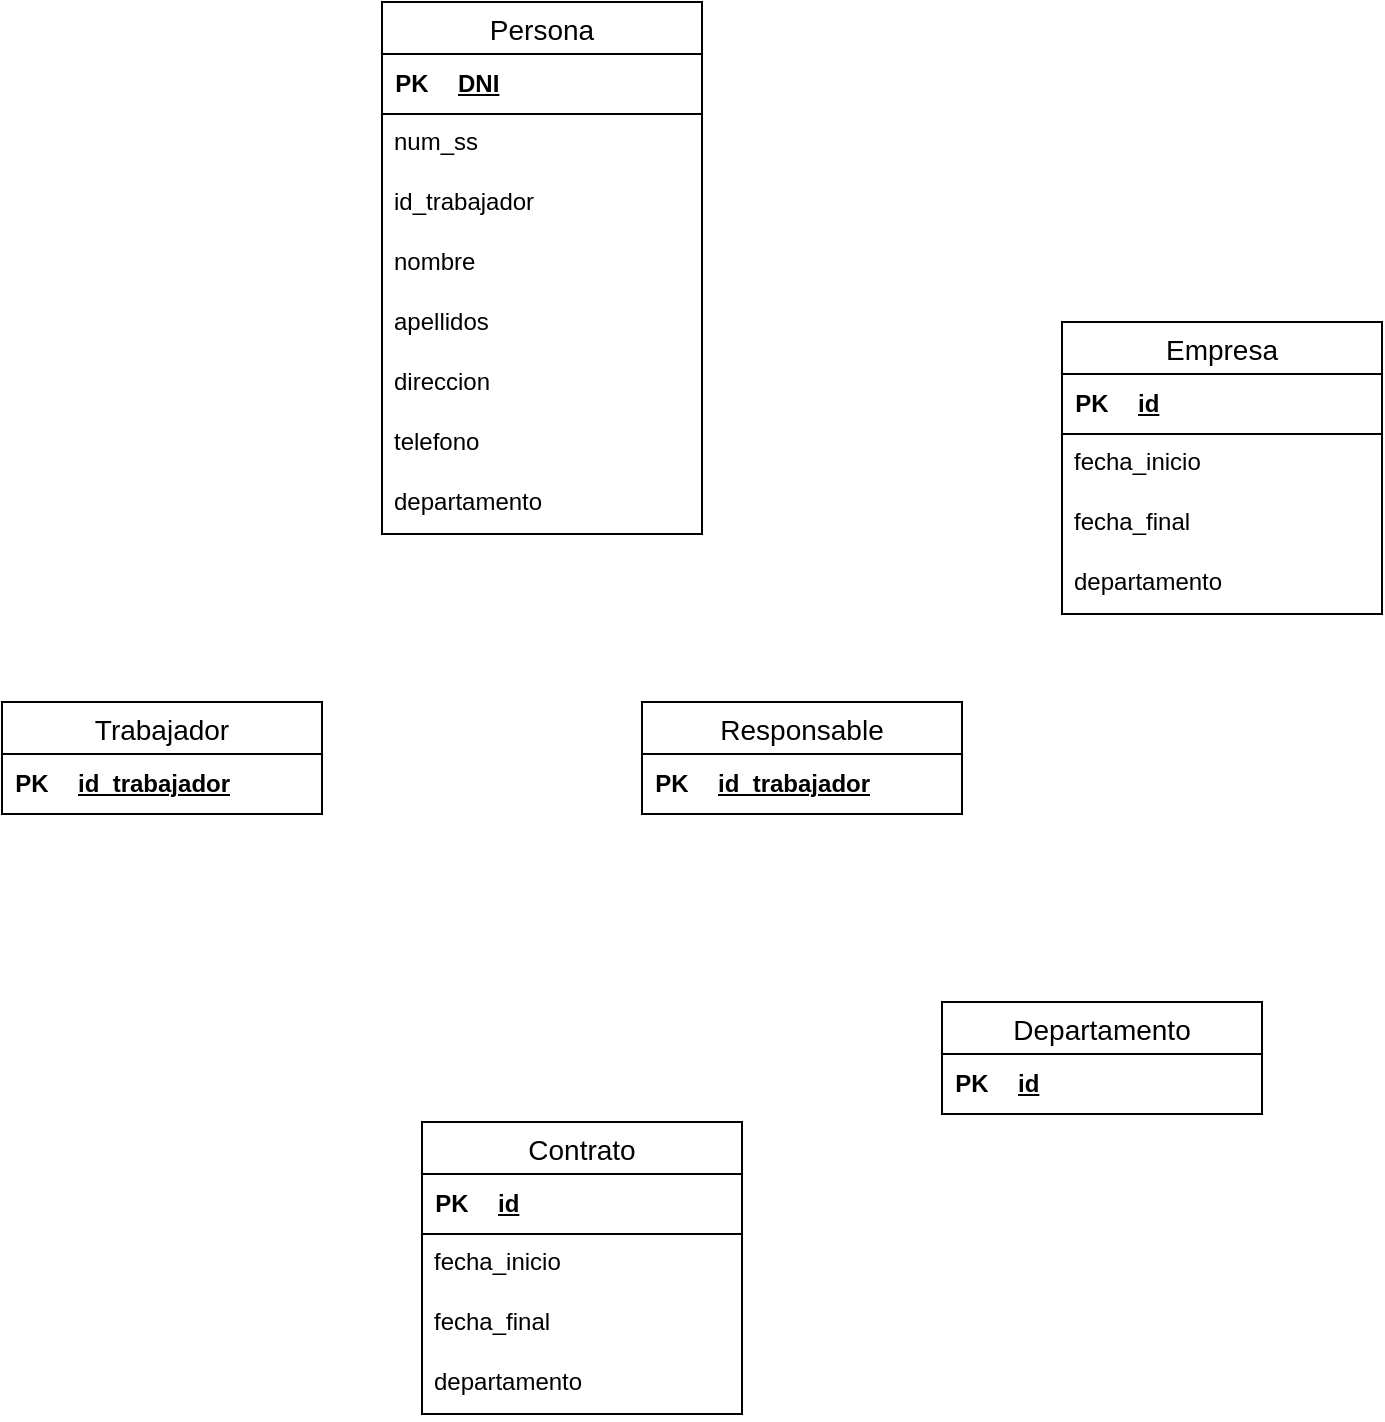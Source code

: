 <mxfile version="22.0.4" type="github">
  <diagram name="Pàgina-1" id="SuhlOd4oy2-5l4MS3tso">
    <mxGraphModel dx="1562" dy="885" grid="1" gridSize="10" guides="1" tooltips="1" connect="1" arrows="1" fold="1" page="1" pageScale="1" pageWidth="827" pageHeight="1169" math="0" shadow="0">
      <root>
        <mxCell id="0" />
        <mxCell id="1" parent="0" />
        <mxCell id="dIsOg4A2e7Uvw2vJgA-Q-1" value="Persona" style="swimlane;fontStyle=0;childLayout=stackLayout;horizontal=1;startSize=26;horizontalStack=0;resizeParent=1;resizeParentMax=0;resizeLast=0;collapsible=1;marginBottom=0;align=center;fontSize=14;" vertex="1" parent="1">
          <mxGeometry x="260" y="40" width="160" height="266" as="geometry" />
        </mxCell>
        <mxCell id="dIsOg4A2e7Uvw2vJgA-Q-5" value="" style="shape=table;startSize=0;container=1;collapsible=1;childLayout=tableLayout;fixedRows=1;rowLines=0;fontStyle=0;align=center;resizeLast=1;strokeColor=none;fillColor=none;collapsible=0;" vertex="1" parent="dIsOg4A2e7Uvw2vJgA-Q-1">
          <mxGeometry y="26" width="160" height="30" as="geometry" />
        </mxCell>
        <mxCell id="dIsOg4A2e7Uvw2vJgA-Q-6" value="" style="shape=tableRow;horizontal=0;startSize=0;swimlaneHead=0;swimlaneBody=0;fillColor=none;collapsible=0;dropTarget=0;points=[[0,0.5],[1,0.5]];portConstraint=eastwest;top=0;left=0;right=0;bottom=1;" vertex="1" parent="dIsOg4A2e7Uvw2vJgA-Q-5">
          <mxGeometry width="160" height="30" as="geometry" />
        </mxCell>
        <mxCell id="dIsOg4A2e7Uvw2vJgA-Q-7" value="PK" style="shape=partialRectangle;connectable=0;fillColor=none;top=0;left=0;bottom=0;right=0;fontStyle=1;overflow=hidden;whiteSpace=wrap;html=1;" vertex="1" parent="dIsOg4A2e7Uvw2vJgA-Q-6">
          <mxGeometry width="30" height="30" as="geometry">
            <mxRectangle width="30" height="30" as="alternateBounds" />
          </mxGeometry>
        </mxCell>
        <mxCell id="dIsOg4A2e7Uvw2vJgA-Q-8" value="DNI" style="shape=partialRectangle;connectable=0;fillColor=none;top=0;left=0;bottom=0;right=0;align=left;spacingLeft=6;fontStyle=5;overflow=hidden;whiteSpace=wrap;html=1;" vertex="1" parent="dIsOg4A2e7Uvw2vJgA-Q-6">
          <mxGeometry x="30" width="130" height="30" as="geometry">
            <mxRectangle width="130" height="30" as="alternateBounds" />
          </mxGeometry>
        </mxCell>
        <mxCell id="dIsOg4A2e7Uvw2vJgA-Q-2" value="num_ss" style="text;strokeColor=none;fillColor=none;spacingLeft=4;spacingRight=4;overflow=hidden;rotatable=0;points=[[0,0.5],[1,0.5]];portConstraint=eastwest;fontSize=12;whiteSpace=wrap;html=1;" vertex="1" parent="dIsOg4A2e7Uvw2vJgA-Q-1">
          <mxGeometry y="56" width="160" height="30" as="geometry" />
        </mxCell>
        <mxCell id="dIsOg4A2e7Uvw2vJgA-Q-9" value="id_trabajador" style="text;strokeColor=none;fillColor=none;spacingLeft=4;spacingRight=4;overflow=hidden;rotatable=0;points=[[0,0.5],[1,0.5]];portConstraint=eastwest;fontSize=12;whiteSpace=wrap;html=1;" vertex="1" parent="dIsOg4A2e7Uvw2vJgA-Q-1">
          <mxGeometry y="86" width="160" height="30" as="geometry" />
        </mxCell>
        <mxCell id="dIsOg4A2e7Uvw2vJgA-Q-10" value="nombre" style="text;strokeColor=none;fillColor=none;spacingLeft=4;spacingRight=4;overflow=hidden;rotatable=0;points=[[0,0.5],[1,0.5]];portConstraint=eastwest;fontSize=12;whiteSpace=wrap;html=1;" vertex="1" parent="dIsOg4A2e7Uvw2vJgA-Q-1">
          <mxGeometry y="116" width="160" height="30" as="geometry" />
        </mxCell>
        <mxCell id="dIsOg4A2e7Uvw2vJgA-Q-4" value="apellidos" style="text;strokeColor=none;fillColor=none;spacingLeft=4;spacingRight=4;overflow=hidden;rotatable=0;points=[[0,0.5],[1,0.5]];portConstraint=eastwest;fontSize=12;whiteSpace=wrap;html=1;" vertex="1" parent="dIsOg4A2e7Uvw2vJgA-Q-1">
          <mxGeometry y="146" width="160" height="30" as="geometry" />
        </mxCell>
        <mxCell id="dIsOg4A2e7Uvw2vJgA-Q-11" value="direccion" style="text;strokeColor=none;fillColor=none;spacingLeft=4;spacingRight=4;overflow=hidden;rotatable=0;points=[[0,0.5],[1,0.5]];portConstraint=eastwest;fontSize=12;whiteSpace=wrap;html=1;" vertex="1" parent="dIsOg4A2e7Uvw2vJgA-Q-1">
          <mxGeometry y="176" width="160" height="30" as="geometry" />
        </mxCell>
        <mxCell id="dIsOg4A2e7Uvw2vJgA-Q-12" value="telefono" style="text;strokeColor=none;fillColor=none;spacingLeft=4;spacingRight=4;overflow=hidden;rotatable=0;points=[[0,0.5],[1,0.5]];portConstraint=eastwest;fontSize=12;whiteSpace=wrap;html=1;" vertex="1" parent="dIsOg4A2e7Uvw2vJgA-Q-1">
          <mxGeometry y="206" width="160" height="30" as="geometry" />
        </mxCell>
        <mxCell id="dIsOg4A2e7Uvw2vJgA-Q-13" value="departamento" style="text;strokeColor=none;fillColor=none;spacingLeft=4;spacingRight=4;overflow=hidden;rotatable=0;points=[[0,0.5],[1,0.5]];portConstraint=eastwest;fontSize=12;whiteSpace=wrap;html=1;" vertex="1" parent="dIsOg4A2e7Uvw2vJgA-Q-1">
          <mxGeometry y="236" width="160" height="30" as="geometry" />
        </mxCell>
        <mxCell id="dIsOg4A2e7Uvw2vJgA-Q-39" value="Contrato" style="swimlane;fontStyle=0;childLayout=stackLayout;horizontal=1;startSize=26;horizontalStack=0;resizeParent=1;resizeParentMax=0;resizeLast=0;collapsible=1;marginBottom=0;align=center;fontSize=14;" vertex="1" parent="1">
          <mxGeometry x="280" y="600" width="160" height="146" as="geometry" />
        </mxCell>
        <mxCell id="dIsOg4A2e7Uvw2vJgA-Q-40" value="" style="shape=table;startSize=0;container=1;collapsible=1;childLayout=tableLayout;fixedRows=1;rowLines=0;fontStyle=0;align=center;resizeLast=1;strokeColor=none;fillColor=none;collapsible=0;" vertex="1" parent="dIsOg4A2e7Uvw2vJgA-Q-39">
          <mxGeometry y="26" width="160" height="30" as="geometry" />
        </mxCell>
        <mxCell id="dIsOg4A2e7Uvw2vJgA-Q-41" value="" style="shape=tableRow;horizontal=0;startSize=0;swimlaneHead=0;swimlaneBody=0;fillColor=none;collapsible=0;dropTarget=0;points=[[0,0.5],[1,0.5]];portConstraint=eastwest;top=0;left=0;right=0;bottom=1;" vertex="1" parent="dIsOg4A2e7Uvw2vJgA-Q-40">
          <mxGeometry width="160" height="30" as="geometry" />
        </mxCell>
        <mxCell id="dIsOg4A2e7Uvw2vJgA-Q-42" value="PK" style="shape=partialRectangle;connectable=0;fillColor=none;top=0;left=0;bottom=0;right=0;fontStyle=1;overflow=hidden;whiteSpace=wrap;html=1;" vertex="1" parent="dIsOg4A2e7Uvw2vJgA-Q-41">
          <mxGeometry width="30" height="30" as="geometry">
            <mxRectangle width="30" height="30" as="alternateBounds" />
          </mxGeometry>
        </mxCell>
        <mxCell id="dIsOg4A2e7Uvw2vJgA-Q-43" value="id" style="shape=partialRectangle;connectable=0;fillColor=none;top=0;left=0;bottom=0;right=0;align=left;spacingLeft=6;fontStyle=5;overflow=hidden;whiteSpace=wrap;html=1;" vertex="1" parent="dIsOg4A2e7Uvw2vJgA-Q-41">
          <mxGeometry x="30" width="130" height="30" as="geometry">
            <mxRectangle width="130" height="30" as="alternateBounds" />
          </mxGeometry>
        </mxCell>
        <mxCell id="dIsOg4A2e7Uvw2vJgA-Q-48" value="fecha_inicio" style="text;strokeColor=none;fillColor=none;spacingLeft=4;spacingRight=4;overflow=hidden;rotatable=0;points=[[0,0.5],[1,0.5]];portConstraint=eastwest;fontSize=12;whiteSpace=wrap;html=1;" vertex="1" parent="dIsOg4A2e7Uvw2vJgA-Q-39">
          <mxGeometry y="56" width="160" height="30" as="geometry" />
        </mxCell>
        <mxCell id="dIsOg4A2e7Uvw2vJgA-Q-49" value="fecha_final" style="text;strokeColor=none;fillColor=none;spacingLeft=4;spacingRight=4;overflow=hidden;rotatable=0;points=[[0,0.5],[1,0.5]];portConstraint=eastwest;fontSize=12;whiteSpace=wrap;html=1;" vertex="1" parent="dIsOg4A2e7Uvw2vJgA-Q-39">
          <mxGeometry y="86" width="160" height="30" as="geometry" />
        </mxCell>
        <mxCell id="dIsOg4A2e7Uvw2vJgA-Q-50" value="departamento" style="text;strokeColor=none;fillColor=none;spacingLeft=4;spacingRight=4;overflow=hidden;rotatable=0;points=[[0,0.5],[1,0.5]];portConstraint=eastwest;fontSize=12;whiteSpace=wrap;html=1;" vertex="1" parent="dIsOg4A2e7Uvw2vJgA-Q-39">
          <mxGeometry y="116" width="160" height="30" as="geometry" />
        </mxCell>
        <mxCell id="dIsOg4A2e7Uvw2vJgA-Q-51" value="Trabajador" style="swimlane;fontStyle=0;childLayout=stackLayout;horizontal=1;startSize=26;horizontalStack=0;resizeParent=1;resizeParentMax=0;resizeLast=0;collapsible=1;marginBottom=0;align=center;fontSize=14;" vertex="1" parent="1">
          <mxGeometry x="70" y="390" width="160" height="56" as="geometry" />
        </mxCell>
        <mxCell id="dIsOg4A2e7Uvw2vJgA-Q-52" value="" style="shape=table;startSize=0;container=1;collapsible=1;childLayout=tableLayout;fixedRows=1;rowLines=0;fontStyle=0;align=center;resizeLast=1;strokeColor=none;fillColor=none;collapsible=0;" vertex="1" parent="dIsOg4A2e7Uvw2vJgA-Q-51">
          <mxGeometry y="26" width="160" height="30" as="geometry" />
        </mxCell>
        <mxCell id="dIsOg4A2e7Uvw2vJgA-Q-53" value="" style="shape=tableRow;horizontal=0;startSize=0;swimlaneHead=0;swimlaneBody=0;fillColor=none;collapsible=0;dropTarget=0;points=[[0,0.5],[1,0.5]];portConstraint=eastwest;top=0;left=0;right=0;bottom=1;" vertex="1" parent="dIsOg4A2e7Uvw2vJgA-Q-52">
          <mxGeometry width="160" height="30" as="geometry" />
        </mxCell>
        <mxCell id="dIsOg4A2e7Uvw2vJgA-Q-54" value="PK" style="shape=partialRectangle;connectable=0;fillColor=none;top=0;left=0;bottom=0;right=0;fontStyle=1;overflow=hidden;whiteSpace=wrap;html=1;" vertex="1" parent="dIsOg4A2e7Uvw2vJgA-Q-53">
          <mxGeometry width="30" height="30" as="geometry">
            <mxRectangle width="30" height="30" as="alternateBounds" />
          </mxGeometry>
        </mxCell>
        <mxCell id="dIsOg4A2e7Uvw2vJgA-Q-55" value="id_trabajador" style="shape=partialRectangle;connectable=0;fillColor=none;top=0;left=0;bottom=0;right=0;align=left;spacingLeft=6;fontStyle=5;overflow=hidden;whiteSpace=wrap;html=1;" vertex="1" parent="dIsOg4A2e7Uvw2vJgA-Q-53">
          <mxGeometry x="30" width="130" height="30" as="geometry">
            <mxRectangle width="130" height="30" as="alternateBounds" />
          </mxGeometry>
        </mxCell>
        <mxCell id="dIsOg4A2e7Uvw2vJgA-Q-59" value="Responsable" style="swimlane;fontStyle=0;childLayout=stackLayout;horizontal=1;startSize=26;horizontalStack=0;resizeParent=1;resizeParentMax=0;resizeLast=0;collapsible=1;marginBottom=0;align=center;fontSize=14;" vertex="1" parent="1">
          <mxGeometry x="390" y="390" width="160" height="56" as="geometry" />
        </mxCell>
        <mxCell id="dIsOg4A2e7Uvw2vJgA-Q-60" value="" style="shape=table;startSize=0;container=1;collapsible=1;childLayout=tableLayout;fixedRows=1;rowLines=0;fontStyle=0;align=center;resizeLast=1;strokeColor=none;fillColor=none;collapsible=0;" vertex="1" parent="dIsOg4A2e7Uvw2vJgA-Q-59">
          <mxGeometry y="26" width="160" height="30" as="geometry" />
        </mxCell>
        <mxCell id="dIsOg4A2e7Uvw2vJgA-Q-61" value="" style="shape=tableRow;horizontal=0;startSize=0;swimlaneHead=0;swimlaneBody=0;fillColor=none;collapsible=0;dropTarget=0;points=[[0,0.5],[1,0.5]];portConstraint=eastwest;top=0;left=0;right=0;bottom=1;" vertex="1" parent="dIsOg4A2e7Uvw2vJgA-Q-60">
          <mxGeometry width="160" height="30" as="geometry" />
        </mxCell>
        <mxCell id="dIsOg4A2e7Uvw2vJgA-Q-62" value="PK" style="shape=partialRectangle;connectable=0;fillColor=none;top=0;left=0;bottom=0;right=0;fontStyle=1;overflow=hidden;whiteSpace=wrap;html=1;" vertex="1" parent="dIsOg4A2e7Uvw2vJgA-Q-61">
          <mxGeometry width="30" height="30" as="geometry">
            <mxRectangle width="30" height="30" as="alternateBounds" />
          </mxGeometry>
        </mxCell>
        <mxCell id="dIsOg4A2e7Uvw2vJgA-Q-63" value="id_trabajador" style="shape=partialRectangle;connectable=0;fillColor=none;top=0;left=0;bottom=0;right=0;align=left;spacingLeft=6;fontStyle=5;overflow=hidden;whiteSpace=wrap;html=1;" vertex="1" parent="dIsOg4A2e7Uvw2vJgA-Q-61">
          <mxGeometry x="30" width="130" height="30" as="geometry">
            <mxRectangle width="130" height="30" as="alternateBounds" />
          </mxGeometry>
        </mxCell>
        <mxCell id="dIsOg4A2e7Uvw2vJgA-Q-67" value="Departamento" style="swimlane;fontStyle=0;childLayout=stackLayout;horizontal=1;startSize=26;horizontalStack=0;resizeParent=1;resizeParentMax=0;resizeLast=0;collapsible=1;marginBottom=0;align=center;fontSize=14;" vertex="1" parent="1">
          <mxGeometry x="540" y="540" width="160" height="56" as="geometry" />
        </mxCell>
        <mxCell id="dIsOg4A2e7Uvw2vJgA-Q-68" value="" style="shape=table;startSize=0;container=1;collapsible=1;childLayout=tableLayout;fixedRows=1;rowLines=0;fontStyle=0;align=center;resizeLast=1;strokeColor=none;fillColor=none;collapsible=0;" vertex="1" parent="dIsOg4A2e7Uvw2vJgA-Q-67">
          <mxGeometry y="26" width="160" height="30" as="geometry" />
        </mxCell>
        <mxCell id="dIsOg4A2e7Uvw2vJgA-Q-69" value="" style="shape=tableRow;horizontal=0;startSize=0;swimlaneHead=0;swimlaneBody=0;fillColor=none;collapsible=0;dropTarget=0;points=[[0,0.5],[1,0.5]];portConstraint=eastwest;top=0;left=0;right=0;bottom=1;" vertex="1" parent="dIsOg4A2e7Uvw2vJgA-Q-68">
          <mxGeometry width="160" height="30" as="geometry" />
        </mxCell>
        <mxCell id="dIsOg4A2e7Uvw2vJgA-Q-70" value="PK" style="shape=partialRectangle;connectable=0;fillColor=none;top=0;left=0;bottom=0;right=0;fontStyle=1;overflow=hidden;whiteSpace=wrap;html=1;" vertex="1" parent="dIsOg4A2e7Uvw2vJgA-Q-69">
          <mxGeometry width="30" height="30" as="geometry">
            <mxRectangle width="30" height="30" as="alternateBounds" />
          </mxGeometry>
        </mxCell>
        <mxCell id="dIsOg4A2e7Uvw2vJgA-Q-71" value="id" style="shape=partialRectangle;connectable=0;fillColor=none;top=0;left=0;bottom=0;right=0;align=left;spacingLeft=6;fontStyle=5;overflow=hidden;whiteSpace=wrap;html=1;" vertex="1" parent="dIsOg4A2e7Uvw2vJgA-Q-69">
          <mxGeometry x="30" width="130" height="30" as="geometry">
            <mxRectangle width="130" height="30" as="alternateBounds" />
          </mxGeometry>
        </mxCell>
        <mxCell id="dIsOg4A2e7Uvw2vJgA-Q-75" value="Empresa" style="swimlane;fontStyle=0;childLayout=stackLayout;horizontal=1;startSize=26;horizontalStack=0;resizeParent=1;resizeParentMax=0;resizeLast=0;collapsible=1;marginBottom=0;align=center;fontSize=14;" vertex="1" parent="1">
          <mxGeometry x="600" y="200" width="160" height="146" as="geometry" />
        </mxCell>
        <mxCell id="dIsOg4A2e7Uvw2vJgA-Q-76" value="" style="shape=table;startSize=0;container=1;collapsible=1;childLayout=tableLayout;fixedRows=1;rowLines=0;fontStyle=0;align=center;resizeLast=1;strokeColor=none;fillColor=none;collapsible=0;" vertex="1" parent="dIsOg4A2e7Uvw2vJgA-Q-75">
          <mxGeometry y="26" width="160" height="30" as="geometry" />
        </mxCell>
        <mxCell id="dIsOg4A2e7Uvw2vJgA-Q-77" value="" style="shape=tableRow;horizontal=0;startSize=0;swimlaneHead=0;swimlaneBody=0;fillColor=none;collapsible=0;dropTarget=0;points=[[0,0.5],[1,0.5]];portConstraint=eastwest;top=0;left=0;right=0;bottom=1;" vertex="1" parent="dIsOg4A2e7Uvw2vJgA-Q-76">
          <mxGeometry width="160" height="30" as="geometry" />
        </mxCell>
        <mxCell id="dIsOg4A2e7Uvw2vJgA-Q-78" value="PK" style="shape=partialRectangle;connectable=0;fillColor=none;top=0;left=0;bottom=0;right=0;fontStyle=1;overflow=hidden;whiteSpace=wrap;html=1;" vertex="1" parent="dIsOg4A2e7Uvw2vJgA-Q-77">
          <mxGeometry width="30" height="30" as="geometry">
            <mxRectangle width="30" height="30" as="alternateBounds" />
          </mxGeometry>
        </mxCell>
        <mxCell id="dIsOg4A2e7Uvw2vJgA-Q-79" value="id" style="shape=partialRectangle;connectable=0;fillColor=none;top=0;left=0;bottom=0;right=0;align=left;spacingLeft=6;fontStyle=5;overflow=hidden;whiteSpace=wrap;html=1;" vertex="1" parent="dIsOg4A2e7Uvw2vJgA-Q-77">
          <mxGeometry x="30" width="130" height="30" as="geometry">
            <mxRectangle width="130" height="30" as="alternateBounds" />
          </mxGeometry>
        </mxCell>
        <mxCell id="dIsOg4A2e7Uvw2vJgA-Q-80" value="fecha_inicio" style="text;strokeColor=none;fillColor=none;spacingLeft=4;spacingRight=4;overflow=hidden;rotatable=0;points=[[0,0.5],[1,0.5]];portConstraint=eastwest;fontSize=12;whiteSpace=wrap;html=1;" vertex="1" parent="dIsOg4A2e7Uvw2vJgA-Q-75">
          <mxGeometry y="56" width="160" height="30" as="geometry" />
        </mxCell>
        <mxCell id="dIsOg4A2e7Uvw2vJgA-Q-81" value="fecha_final" style="text;strokeColor=none;fillColor=none;spacingLeft=4;spacingRight=4;overflow=hidden;rotatable=0;points=[[0,0.5],[1,0.5]];portConstraint=eastwest;fontSize=12;whiteSpace=wrap;html=1;" vertex="1" parent="dIsOg4A2e7Uvw2vJgA-Q-75">
          <mxGeometry y="86" width="160" height="30" as="geometry" />
        </mxCell>
        <mxCell id="dIsOg4A2e7Uvw2vJgA-Q-82" value="departamento" style="text;strokeColor=none;fillColor=none;spacingLeft=4;spacingRight=4;overflow=hidden;rotatable=0;points=[[0,0.5],[1,0.5]];portConstraint=eastwest;fontSize=12;whiteSpace=wrap;html=1;" vertex="1" parent="dIsOg4A2e7Uvw2vJgA-Q-75">
          <mxGeometry y="116" width="160" height="30" as="geometry" />
        </mxCell>
      </root>
    </mxGraphModel>
  </diagram>
</mxfile>
